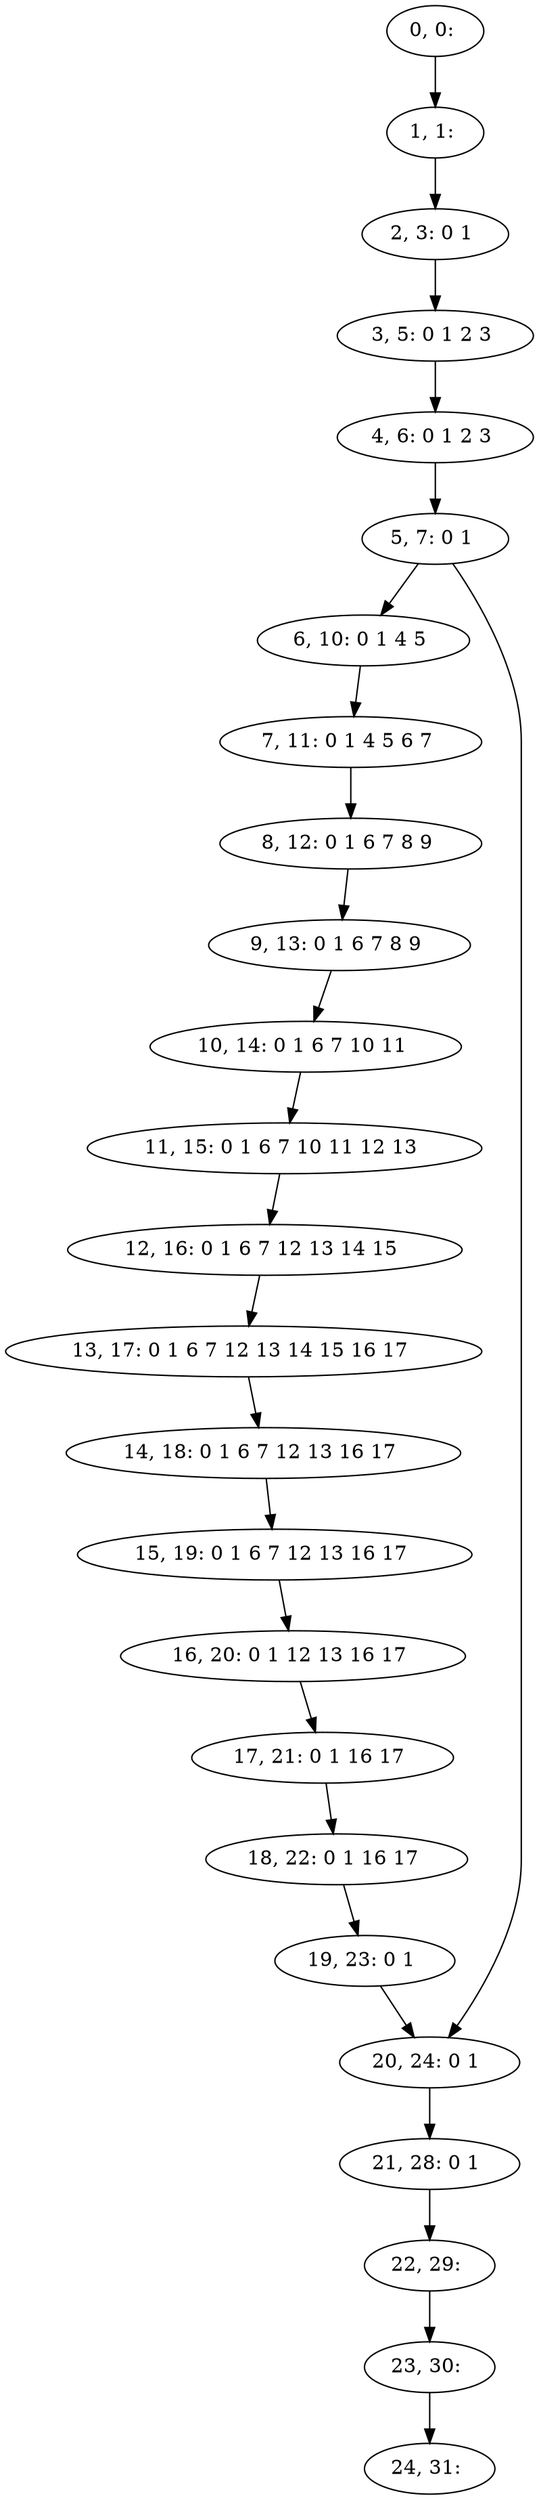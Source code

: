 digraph G {
0[label="0, 0: "];
1[label="1, 1: "];
2[label="2, 3: 0 1 "];
3[label="3, 5: 0 1 2 3 "];
4[label="4, 6: 0 1 2 3 "];
5[label="5, 7: 0 1 "];
6[label="6, 10: 0 1 4 5 "];
7[label="7, 11: 0 1 4 5 6 7 "];
8[label="8, 12: 0 1 6 7 8 9 "];
9[label="9, 13: 0 1 6 7 8 9 "];
10[label="10, 14: 0 1 6 7 10 11 "];
11[label="11, 15: 0 1 6 7 10 11 12 13 "];
12[label="12, 16: 0 1 6 7 12 13 14 15 "];
13[label="13, 17: 0 1 6 7 12 13 14 15 16 17 "];
14[label="14, 18: 0 1 6 7 12 13 16 17 "];
15[label="15, 19: 0 1 6 7 12 13 16 17 "];
16[label="16, 20: 0 1 12 13 16 17 "];
17[label="17, 21: 0 1 16 17 "];
18[label="18, 22: 0 1 16 17 "];
19[label="19, 23: 0 1 "];
20[label="20, 24: 0 1 "];
21[label="21, 28: 0 1 "];
22[label="22, 29: "];
23[label="23, 30: "];
24[label="24, 31: "];
0->1 ;
1->2 ;
2->3 ;
3->4 ;
4->5 ;
5->6 ;
5->20 ;
6->7 ;
7->8 ;
8->9 ;
9->10 ;
10->11 ;
11->12 ;
12->13 ;
13->14 ;
14->15 ;
15->16 ;
16->17 ;
17->18 ;
18->19 ;
19->20 ;
20->21 ;
21->22 ;
22->23 ;
23->24 ;
}
